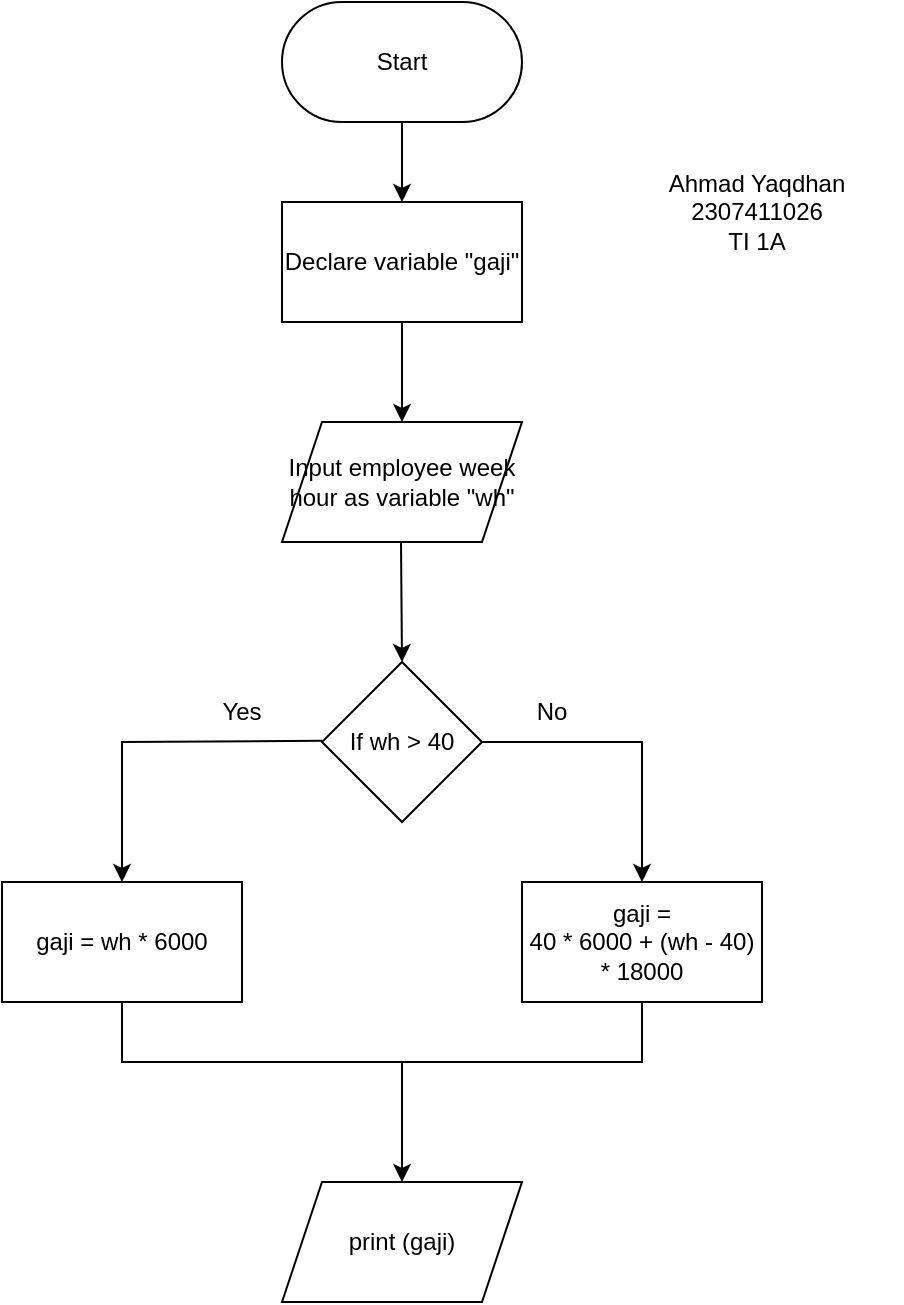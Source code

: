 <mxfile version="22.1.0" type="github">
  <diagram name="Page-1" id="bmRft0mrOb9mYa42iPWk">
    <mxGraphModel dx="1148" dy="688" grid="1" gridSize="10" guides="1" tooltips="1" connect="1" arrows="1" fold="1" page="1" pageScale="1" pageWidth="850" pageHeight="1100" math="0" shadow="0">
      <root>
        <mxCell id="0" />
        <mxCell id="1" parent="0" />
        <mxCell id="wZNA2XbuI0h5sLvJPYpa-1" value="Start" style="rounded=1;whiteSpace=wrap;html=1;arcSize=50;" vertex="1" parent="1">
          <mxGeometry x="320" y="70" width="120" height="60" as="geometry" />
        </mxCell>
        <mxCell id="wZNA2XbuI0h5sLvJPYpa-3" value="Input employee week hour as variable &quot;wh&quot;" style="shape=parallelogram;perimeter=parallelogramPerimeter;whiteSpace=wrap;html=1;fixedSize=1;" vertex="1" parent="1">
          <mxGeometry x="320" y="280" width="120" height="60" as="geometry" />
        </mxCell>
        <mxCell id="wZNA2XbuI0h5sLvJPYpa-4" value="If wh &amp;gt; 40" style="rhombus;whiteSpace=wrap;html=1;" vertex="1" parent="1">
          <mxGeometry x="340" y="400" width="80" height="80" as="geometry" />
        </mxCell>
        <mxCell id="wZNA2XbuI0h5sLvJPYpa-5" value="" style="endArrow=classic;html=1;rounded=0;entryX=0.5;entryY=0;entryDx=0;entryDy=0;" edge="1" parent="1" target="wZNA2XbuI0h5sLvJPYpa-4">
          <mxGeometry width="50" height="50" relative="1" as="geometry">
            <mxPoint x="379.5" y="340" as="sourcePoint" />
            <mxPoint x="379.5" y="410" as="targetPoint" />
          </mxGeometry>
        </mxCell>
        <mxCell id="wZNA2XbuI0h5sLvJPYpa-6" value="Declare variable &quot;gaji&quot;" style="rounded=0;whiteSpace=wrap;html=1;" vertex="1" parent="1">
          <mxGeometry x="320" y="170" width="120" height="60" as="geometry" />
        </mxCell>
        <mxCell id="wZNA2XbuI0h5sLvJPYpa-7" value="" style="endArrow=classic;html=1;rounded=0;" edge="1" parent="1" target="wZNA2XbuI0h5sLvJPYpa-6">
          <mxGeometry width="50" height="50" relative="1" as="geometry">
            <mxPoint x="380" y="130" as="sourcePoint" />
            <mxPoint x="430" y="80" as="targetPoint" />
          </mxGeometry>
        </mxCell>
        <mxCell id="wZNA2XbuI0h5sLvJPYpa-8" value="" style="endArrow=classic;html=1;rounded=0;exitX=0.5;exitY=1;exitDx=0;exitDy=0;entryX=0.5;entryY=0;entryDx=0;entryDy=0;" edge="1" parent="1" source="wZNA2XbuI0h5sLvJPYpa-6" target="wZNA2XbuI0h5sLvJPYpa-3">
          <mxGeometry width="50" height="50" relative="1" as="geometry">
            <mxPoint x="370" y="280" as="sourcePoint" />
            <mxPoint x="420" y="260" as="targetPoint" />
          </mxGeometry>
        </mxCell>
        <mxCell id="wZNA2XbuI0h5sLvJPYpa-9" value="" style="endArrow=classic;html=1;rounded=0;" edge="1" parent="1" target="wZNA2XbuI0h5sLvJPYpa-10">
          <mxGeometry width="50" height="50" relative="1" as="geometry">
            <mxPoint x="340" y="439.38" as="sourcePoint" />
            <mxPoint x="280" y="439.38" as="targetPoint" />
            <Array as="points">
              <mxPoint x="240" y="440" />
            </Array>
          </mxGeometry>
        </mxCell>
        <mxCell id="wZNA2XbuI0h5sLvJPYpa-10" value="gaji = wh * 6000" style="rounded=0;whiteSpace=wrap;html=1;" vertex="1" parent="1">
          <mxGeometry x="180" y="510" width="120" height="60" as="geometry" />
        </mxCell>
        <mxCell id="wZNA2XbuI0h5sLvJPYpa-11" value="Yes" style="text;html=1;strokeColor=none;fillColor=none;align=center;verticalAlign=middle;whiteSpace=wrap;rounded=0;" vertex="1" parent="1">
          <mxGeometry x="270" y="410" width="60" height="30" as="geometry" />
        </mxCell>
        <mxCell id="wZNA2XbuI0h5sLvJPYpa-12" value="" style="endArrow=classic;html=1;rounded=0;entryX=0.5;entryY=0;entryDx=0;entryDy=0;" edge="1" parent="1" target="wZNA2XbuI0h5sLvJPYpa-13">
          <mxGeometry width="50" height="50" relative="1" as="geometry">
            <mxPoint x="420" y="440" as="sourcePoint" />
            <mxPoint x="500" y="440" as="targetPoint" />
            <Array as="points">
              <mxPoint x="500" y="440" />
            </Array>
          </mxGeometry>
        </mxCell>
        <mxCell id="wZNA2XbuI0h5sLvJPYpa-13" value="gaji =&lt;br&gt;40 * 6000 + (wh - 40) * 18000" style="rounded=0;whiteSpace=wrap;html=1;" vertex="1" parent="1">
          <mxGeometry x="440" y="510" width="120" height="60" as="geometry" />
        </mxCell>
        <mxCell id="wZNA2XbuI0h5sLvJPYpa-14" value="No" style="text;html=1;strokeColor=none;fillColor=none;align=center;verticalAlign=middle;whiteSpace=wrap;rounded=0;" vertex="1" parent="1">
          <mxGeometry x="425" y="410" width="60" height="30" as="geometry" />
        </mxCell>
        <mxCell id="wZNA2XbuI0h5sLvJPYpa-15" value="" style="endArrow=classic;html=1;rounded=0;entryX=0.5;entryY=0;entryDx=0;entryDy=0;" edge="1" parent="1" target="wZNA2XbuI0h5sLvJPYpa-16">
          <mxGeometry width="50" height="50" relative="1" as="geometry">
            <mxPoint x="240" y="570" as="sourcePoint" />
            <mxPoint x="330" y="620" as="targetPoint" />
            <Array as="points">
              <mxPoint x="240" y="600" />
              <mxPoint x="380" y="600" />
            </Array>
          </mxGeometry>
        </mxCell>
        <mxCell id="wZNA2XbuI0h5sLvJPYpa-16" value="print (gaji)" style="shape=parallelogram;perimeter=parallelogramPerimeter;whiteSpace=wrap;html=1;fixedSize=1;" vertex="1" parent="1">
          <mxGeometry x="320" y="660" width="120" height="60" as="geometry" />
        </mxCell>
        <mxCell id="wZNA2XbuI0h5sLvJPYpa-17" value="" style="endArrow=none;html=1;rounded=0;" edge="1" parent="1">
          <mxGeometry width="50" height="50" relative="1" as="geometry">
            <mxPoint x="380" y="600" as="sourcePoint" />
            <mxPoint x="500" y="570" as="targetPoint" />
            <Array as="points">
              <mxPoint x="500" y="600" />
            </Array>
          </mxGeometry>
        </mxCell>
        <mxCell id="wZNA2XbuI0h5sLvJPYpa-18" value="Ahmad Yaqdhan&lt;br&gt;2307411026&lt;br&gt;TI 1A" style="text;html=1;strokeColor=none;fillColor=none;align=center;verticalAlign=middle;whiteSpace=wrap;rounded=0;" vertex="1" parent="1">
          <mxGeometry x="485" y="160" width="145" height="30" as="geometry" />
        </mxCell>
      </root>
    </mxGraphModel>
  </diagram>
</mxfile>
